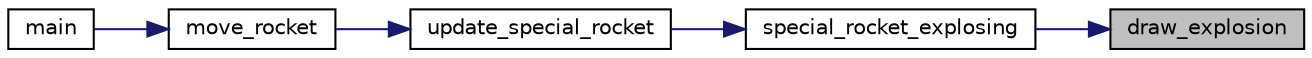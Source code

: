 digraph "draw_explosion"
{
 // LATEX_PDF_SIZE
  edge [fontname="Helvetica",fontsize="10",labelfontname="Helvetica",labelfontsize="10"];
  node [fontname="Helvetica",fontsize="10",shape=record];
  rankdir="RL";
  Node1 [label="draw_explosion",height=0.2,width=0.4,color="black", fillcolor="grey75", style="filled", fontcolor="black",tooltip="draw the explosion of special rocket"];
  Node1 -> Node2 [dir="back",color="midnightblue",fontsize="10",style="solid",fontname="Helvetica"];
  Node2 [label="special_rocket_explosing",height=0.2,width=0.4,color="black", fillcolor="white", style="filled",URL="$rocket__controller_8c.html#ad7dcf09f27f78ac218ab1eda9afa8b82",tooltip="Function that manage the explosion animation."];
  Node2 -> Node3 [dir="back",color="midnightblue",fontsize="10",style="solid",fontname="Helvetica"];
  Node3 [label="update_special_rocket",height=0.2,width=0.4,color="black", fillcolor="white", style="filled",URL="$rocket__controller_8c.html#ad2cdde14622fe3f61639014da808e1c6",tooltip="Function that update the special rocket : manage the explosion, the movement and the death."];
  Node3 -> Node4 [dir="back",color="midnightblue",fontsize="10",style="solid",fontname="Helvetica"];
  Node4 [label="move_rocket",height=0.2,width=0.4,color="black", fillcolor="white", style="filled",URL="$rocket__controller_8h.html#af80d6005017c5a32c5416e2fa24eae32",tooltip="Function that manage the movement of the rocket and draw it."];
  Node4 -> Node5 [dir="back",color="midnightblue",fontsize="10",style="solid",fontname="Helvetica"];
  Node5 [label="main",height=0.2,width=0.4,color="black", fillcolor="white", style="filled",URL="$main_8c.html#abf9e6b7e6f15df4b525a2e7705ba3089",tooltip="Main function of the project contain the game loop."];
}
